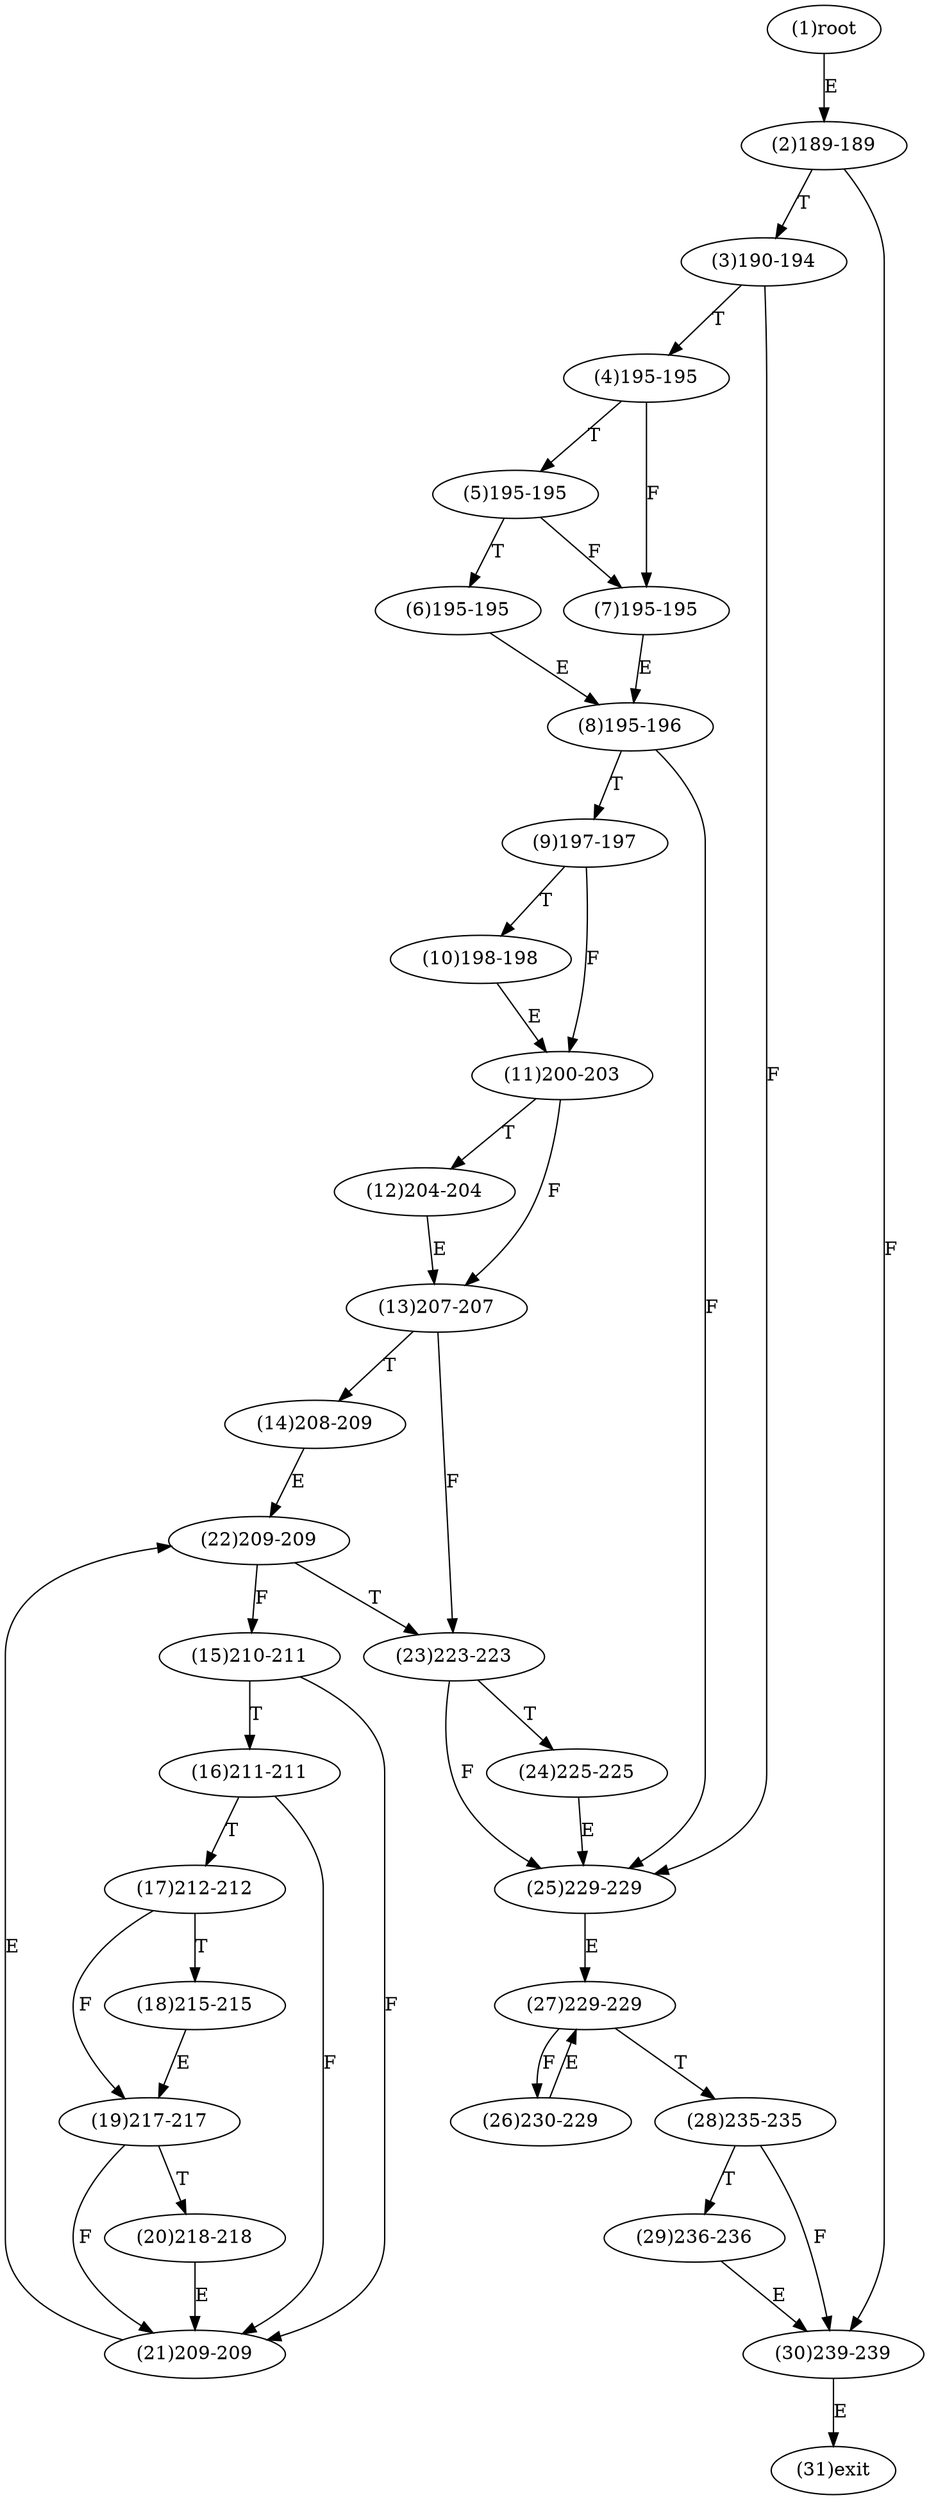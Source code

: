 digraph "" { 
1[ label="(1)root"];
2[ label="(2)189-189"];
3[ label="(3)190-194"];
4[ label="(4)195-195"];
5[ label="(5)195-195"];
6[ label="(6)195-195"];
7[ label="(7)195-195"];
8[ label="(8)195-196"];
9[ label="(9)197-197"];
10[ label="(10)198-198"];
11[ label="(11)200-203"];
12[ label="(12)204-204"];
13[ label="(13)207-207"];
14[ label="(14)208-209"];
15[ label="(15)210-211"];
17[ label="(17)212-212"];
16[ label="(16)211-211"];
19[ label="(19)217-217"];
18[ label="(18)215-215"];
21[ label="(21)209-209"];
20[ label="(20)218-218"];
23[ label="(23)223-223"];
22[ label="(22)209-209"];
25[ label="(25)229-229"];
24[ label="(24)225-225"];
27[ label="(27)229-229"];
26[ label="(26)230-229"];
29[ label="(29)236-236"];
28[ label="(28)235-235"];
31[ label="(31)exit"];
30[ label="(30)239-239"];
1->2[ label="E"];
2->30[ label="F"];
2->3[ label="T"];
3->25[ label="F"];
3->4[ label="T"];
4->7[ label="F"];
4->5[ label="T"];
5->7[ label="F"];
5->6[ label="T"];
6->8[ label="E"];
7->8[ label="E"];
8->25[ label="F"];
8->9[ label="T"];
9->11[ label="F"];
9->10[ label="T"];
10->11[ label="E"];
11->13[ label="F"];
11->12[ label="T"];
12->13[ label="E"];
13->23[ label="F"];
13->14[ label="T"];
14->22[ label="E"];
15->21[ label="F"];
15->16[ label="T"];
16->21[ label="F"];
16->17[ label="T"];
17->19[ label="F"];
17->18[ label="T"];
18->19[ label="E"];
19->21[ label="F"];
19->20[ label="T"];
20->21[ label="E"];
21->22[ label="E"];
22->15[ label="F"];
22->23[ label="T"];
23->25[ label="F"];
23->24[ label="T"];
24->25[ label="E"];
25->27[ label="E"];
26->27[ label="E"];
27->26[ label="F"];
27->28[ label="T"];
28->30[ label="F"];
28->29[ label="T"];
29->30[ label="E"];
30->31[ label="E"];
}